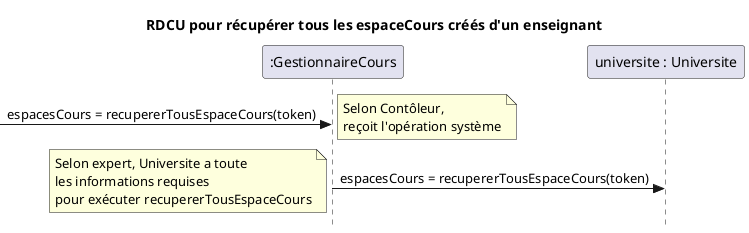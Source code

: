 @startuml récupérer tous les cours créés
skinparam style strictuml
skinparam defaultfontname Verdana
title RDCU pour récupérer tous les espaceCours créés d'un enseignant
participant ":GestionnaireCours" as controleur
participant "universite : Universite" as mapCours

->controleur : espacesCours = recupererTousEspaceCours(token)
note right : Selon Contôleur,\nreçoit l'opération système
controleur -> mapCours : espacesCours = recupererTousEspaceCours(token)
note left : Selon expert, Universite a toute\nles informations requises\npour exécuter recupererTousEspaceCours
@enduml

@startuml récupérer un cours
skinparam style strictuml
skinparam defaultfontname Verdana
title RDCU pour récupérer un espaceCours créé d'un enseignant
participant ":GestionnaireCours" as controleur
participant ":Université" as modele
->controleur : espaceCours = recupererUnEspaceCours(idCours)
note right : Selon Contôleur,\nreçoit l'opération système
controleur -> modele : espaceCours = recupererUnEspaceCours(idCours)
note left : Selon expert, Université a toute\nles informations requises\npour exécuter recupererUnCours
@enduml